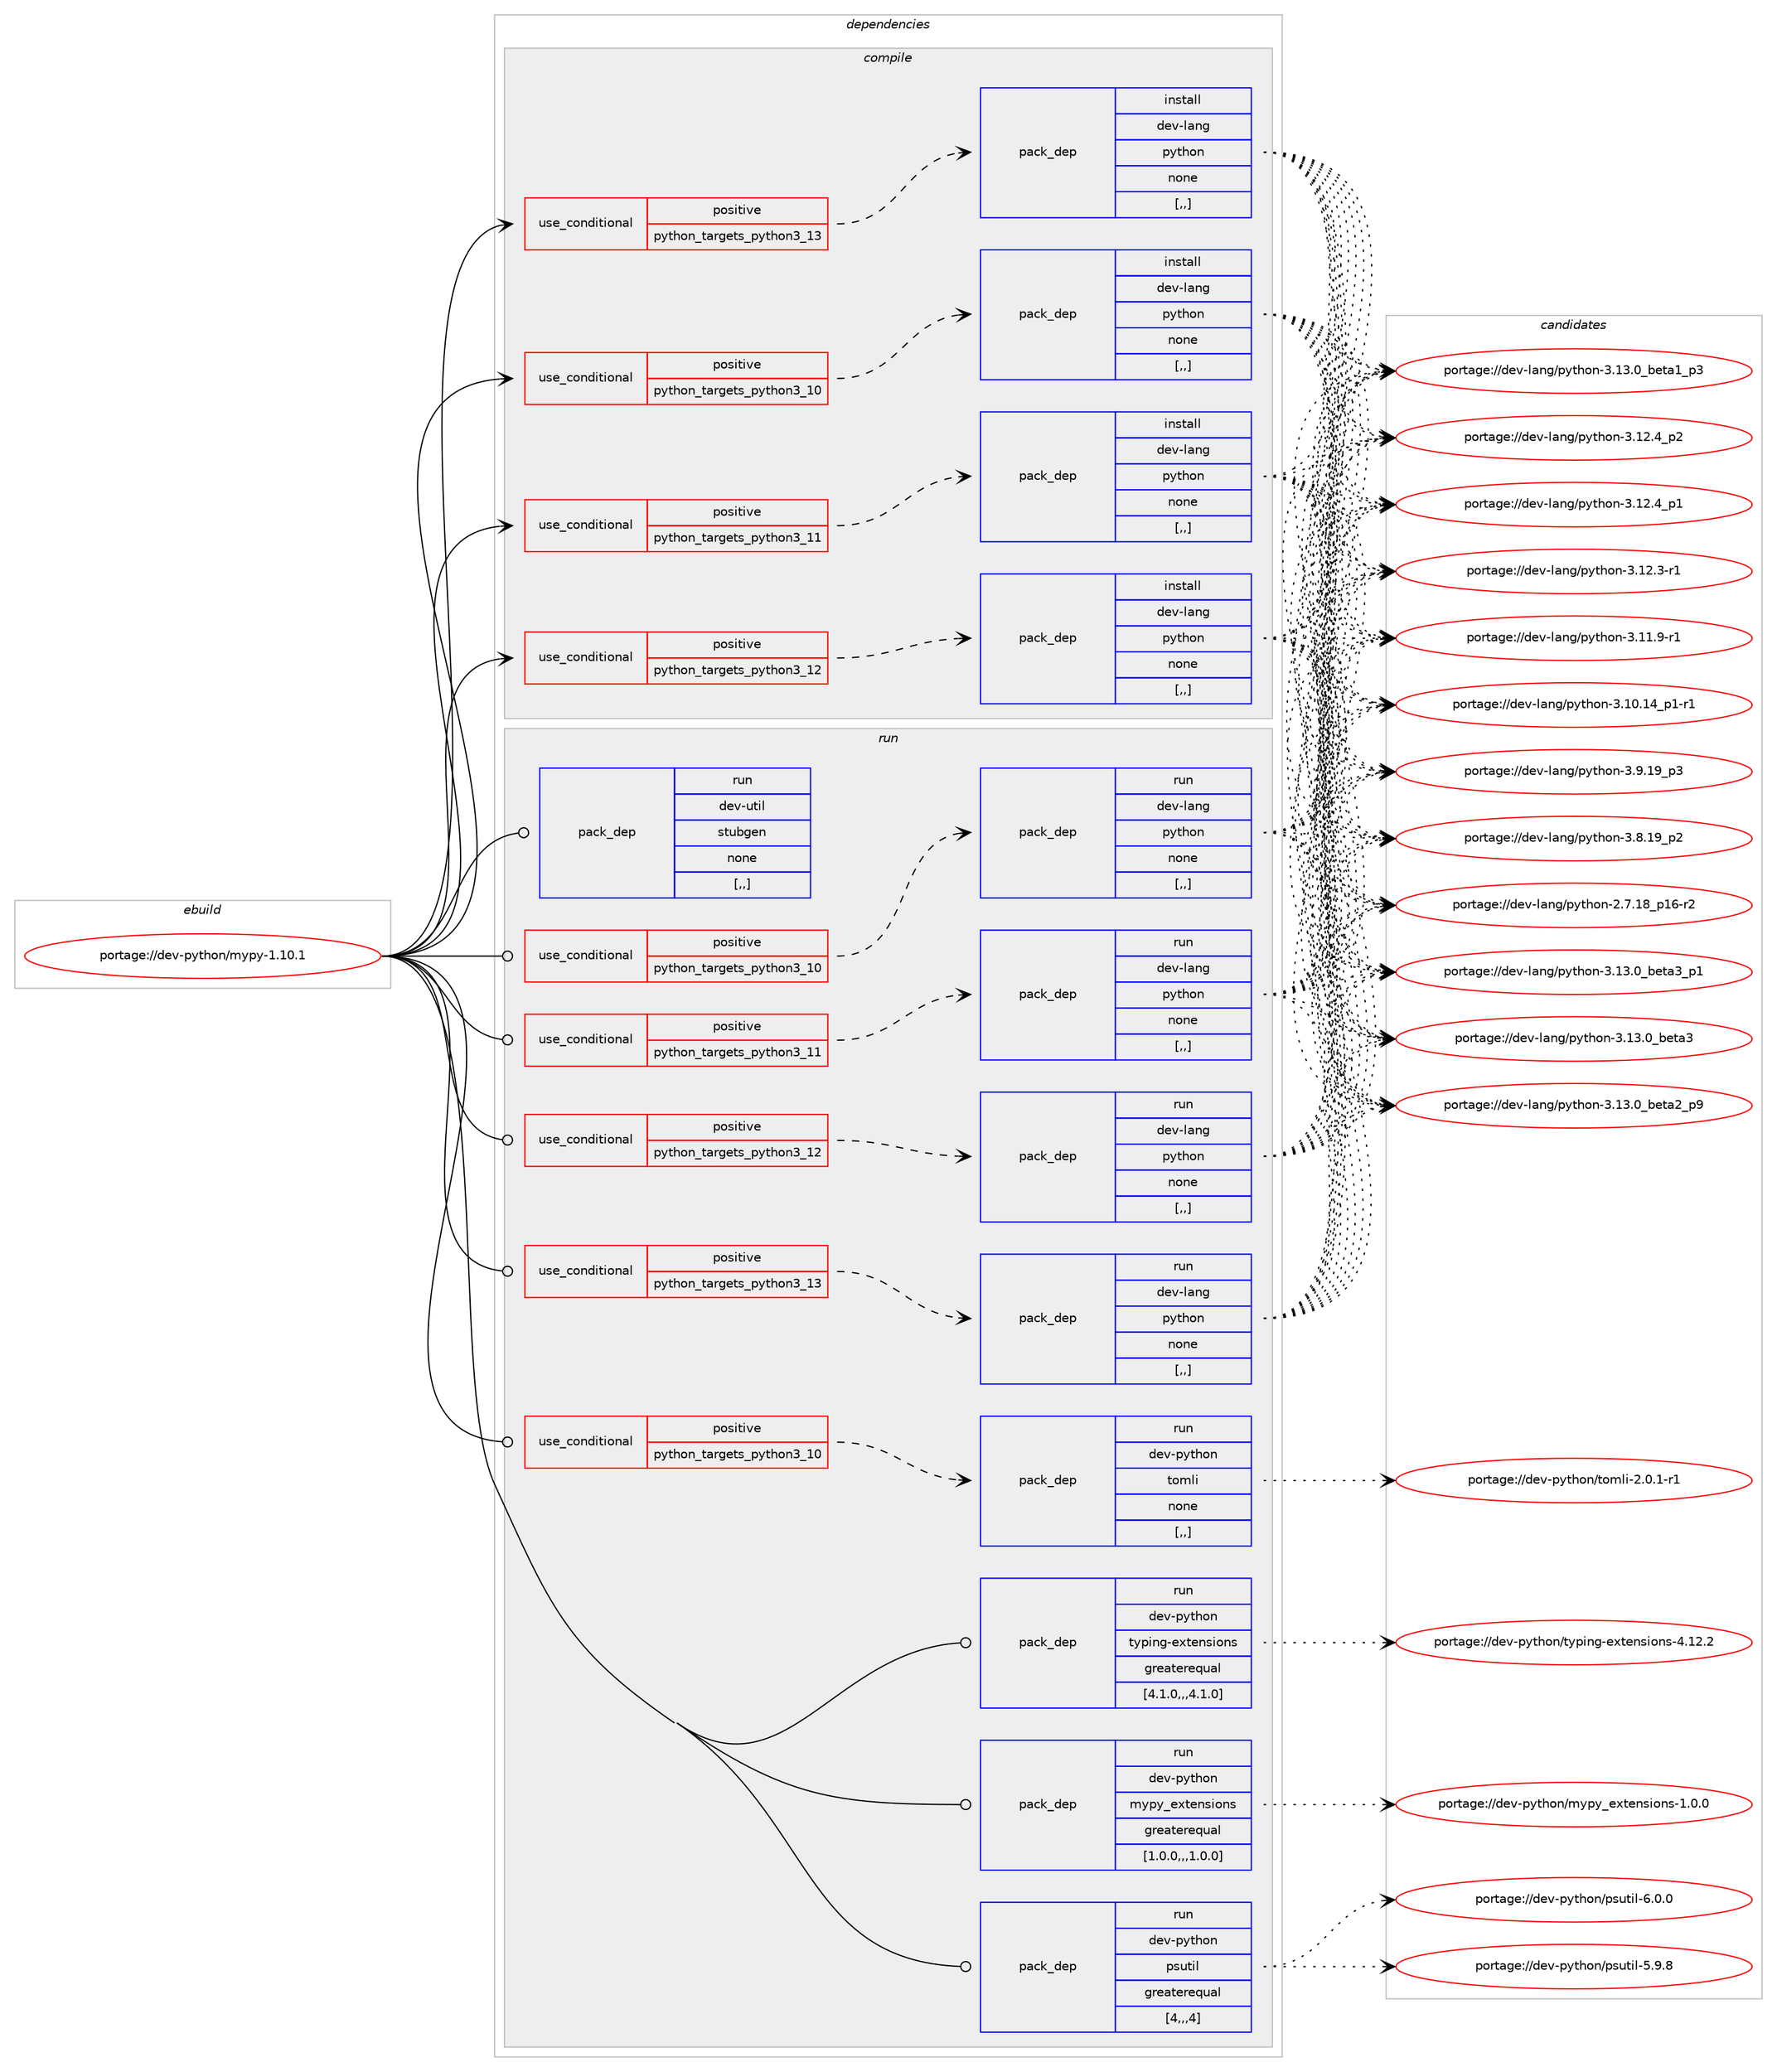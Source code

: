 digraph prolog {

# *************
# Graph options
# *************

newrank=true;
concentrate=true;
compound=true;
graph [rankdir=LR,fontname=Helvetica,fontsize=10,ranksep=1.5];#, ranksep=2.5, nodesep=0.2];
edge  [arrowhead=vee];
node  [fontname=Helvetica,fontsize=10];

# **********
# The ebuild
# **********

subgraph cluster_leftcol {
color=gray;
label=<<i>ebuild</i>>;
id [label="portage://dev-python/mypy-1.10.1", color=red, width=4, href="../dev-python/mypy-1.10.1.svg"];
}

# ****************
# The dependencies
# ****************

subgraph cluster_midcol {
color=gray;
label=<<i>dependencies</i>>;
subgraph cluster_compile {
fillcolor="#eeeeee";
style=filled;
label=<<i>compile</i>>;
subgraph cond34975 {
dependency151650 [label=<<TABLE BORDER="0" CELLBORDER="1" CELLSPACING="0" CELLPADDING="4"><TR><TD ROWSPAN="3" CELLPADDING="10">use_conditional</TD></TR><TR><TD>positive</TD></TR><TR><TD>python_targets_python3_10</TD></TR></TABLE>>, shape=none, color=red];
subgraph pack115426 {
dependency151651 [label=<<TABLE BORDER="0" CELLBORDER="1" CELLSPACING="0" CELLPADDING="4" WIDTH="220"><TR><TD ROWSPAN="6" CELLPADDING="30">pack_dep</TD></TR><TR><TD WIDTH="110">install</TD></TR><TR><TD>dev-lang</TD></TR><TR><TD>python</TD></TR><TR><TD>none</TD></TR><TR><TD>[,,]</TD></TR></TABLE>>, shape=none, color=blue];
}
dependency151650:e -> dependency151651:w [weight=20,style="dashed",arrowhead="vee"];
}
id:e -> dependency151650:w [weight=20,style="solid",arrowhead="vee"];
subgraph cond34976 {
dependency151652 [label=<<TABLE BORDER="0" CELLBORDER="1" CELLSPACING="0" CELLPADDING="4"><TR><TD ROWSPAN="3" CELLPADDING="10">use_conditional</TD></TR><TR><TD>positive</TD></TR><TR><TD>python_targets_python3_11</TD></TR></TABLE>>, shape=none, color=red];
subgraph pack115427 {
dependency151653 [label=<<TABLE BORDER="0" CELLBORDER="1" CELLSPACING="0" CELLPADDING="4" WIDTH="220"><TR><TD ROWSPAN="6" CELLPADDING="30">pack_dep</TD></TR><TR><TD WIDTH="110">install</TD></TR><TR><TD>dev-lang</TD></TR><TR><TD>python</TD></TR><TR><TD>none</TD></TR><TR><TD>[,,]</TD></TR></TABLE>>, shape=none, color=blue];
}
dependency151652:e -> dependency151653:w [weight=20,style="dashed",arrowhead="vee"];
}
id:e -> dependency151652:w [weight=20,style="solid",arrowhead="vee"];
subgraph cond34977 {
dependency151654 [label=<<TABLE BORDER="0" CELLBORDER="1" CELLSPACING="0" CELLPADDING="4"><TR><TD ROWSPAN="3" CELLPADDING="10">use_conditional</TD></TR><TR><TD>positive</TD></TR><TR><TD>python_targets_python3_12</TD></TR></TABLE>>, shape=none, color=red];
subgraph pack115428 {
dependency151655 [label=<<TABLE BORDER="0" CELLBORDER="1" CELLSPACING="0" CELLPADDING="4" WIDTH="220"><TR><TD ROWSPAN="6" CELLPADDING="30">pack_dep</TD></TR><TR><TD WIDTH="110">install</TD></TR><TR><TD>dev-lang</TD></TR><TR><TD>python</TD></TR><TR><TD>none</TD></TR><TR><TD>[,,]</TD></TR></TABLE>>, shape=none, color=blue];
}
dependency151654:e -> dependency151655:w [weight=20,style="dashed",arrowhead="vee"];
}
id:e -> dependency151654:w [weight=20,style="solid",arrowhead="vee"];
subgraph cond34978 {
dependency151656 [label=<<TABLE BORDER="0" CELLBORDER="1" CELLSPACING="0" CELLPADDING="4"><TR><TD ROWSPAN="3" CELLPADDING="10">use_conditional</TD></TR><TR><TD>positive</TD></TR><TR><TD>python_targets_python3_13</TD></TR></TABLE>>, shape=none, color=red];
subgraph pack115429 {
dependency151657 [label=<<TABLE BORDER="0" CELLBORDER="1" CELLSPACING="0" CELLPADDING="4" WIDTH="220"><TR><TD ROWSPAN="6" CELLPADDING="30">pack_dep</TD></TR><TR><TD WIDTH="110">install</TD></TR><TR><TD>dev-lang</TD></TR><TR><TD>python</TD></TR><TR><TD>none</TD></TR><TR><TD>[,,]</TD></TR></TABLE>>, shape=none, color=blue];
}
dependency151656:e -> dependency151657:w [weight=20,style="dashed",arrowhead="vee"];
}
id:e -> dependency151656:w [weight=20,style="solid",arrowhead="vee"];
}
subgraph cluster_compileandrun {
fillcolor="#eeeeee";
style=filled;
label=<<i>compile and run</i>>;
}
subgraph cluster_run {
fillcolor="#eeeeee";
style=filled;
label=<<i>run</i>>;
subgraph cond34979 {
dependency151658 [label=<<TABLE BORDER="0" CELLBORDER="1" CELLSPACING="0" CELLPADDING="4"><TR><TD ROWSPAN="3" CELLPADDING="10">use_conditional</TD></TR><TR><TD>positive</TD></TR><TR><TD>python_targets_python3_10</TD></TR></TABLE>>, shape=none, color=red];
subgraph pack115430 {
dependency151659 [label=<<TABLE BORDER="0" CELLBORDER="1" CELLSPACING="0" CELLPADDING="4" WIDTH="220"><TR><TD ROWSPAN="6" CELLPADDING="30">pack_dep</TD></TR><TR><TD WIDTH="110">run</TD></TR><TR><TD>dev-lang</TD></TR><TR><TD>python</TD></TR><TR><TD>none</TD></TR><TR><TD>[,,]</TD></TR></TABLE>>, shape=none, color=blue];
}
dependency151658:e -> dependency151659:w [weight=20,style="dashed",arrowhead="vee"];
}
id:e -> dependency151658:w [weight=20,style="solid",arrowhead="odot"];
subgraph cond34980 {
dependency151660 [label=<<TABLE BORDER="0" CELLBORDER="1" CELLSPACING="0" CELLPADDING="4"><TR><TD ROWSPAN="3" CELLPADDING="10">use_conditional</TD></TR><TR><TD>positive</TD></TR><TR><TD>python_targets_python3_10</TD></TR></TABLE>>, shape=none, color=red];
subgraph pack115431 {
dependency151661 [label=<<TABLE BORDER="0" CELLBORDER="1" CELLSPACING="0" CELLPADDING="4" WIDTH="220"><TR><TD ROWSPAN="6" CELLPADDING="30">pack_dep</TD></TR><TR><TD WIDTH="110">run</TD></TR><TR><TD>dev-python</TD></TR><TR><TD>tomli</TD></TR><TR><TD>none</TD></TR><TR><TD>[,,]</TD></TR></TABLE>>, shape=none, color=blue];
}
dependency151660:e -> dependency151661:w [weight=20,style="dashed",arrowhead="vee"];
}
id:e -> dependency151660:w [weight=20,style="solid",arrowhead="odot"];
subgraph cond34981 {
dependency151662 [label=<<TABLE BORDER="0" CELLBORDER="1" CELLSPACING="0" CELLPADDING="4"><TR><TD ROWSPAN="3" CELLPADDING="10">use_conditional</TD></TR><TR><TD>positive</TD></TR><TR><TD>python_targets_python3_11</TD></TR></TABLE>>, shape=none, color=red];
subgraph pack115432 {
dependency151663 [label=<<TABLE BORDER="0" CELLBORDER="1" CELLSPACING="0" CELLPADDING="4" WIDTH="220"><TR><TD ROWSPAN="6" CELLPADDING="30">pack_dep</TD></TR><TR><TD WIDTH="110">run</TD></TR><TR><TD>dev-lang</TD></TR><TR><TD>python</TD></TR><TR><TD>none</TD></TR><TR><TD>[,,]</TD></TR></TABLE>>, shape=none, color=blue];
}
dependency151662:e -> dependency151663:w [weight=20,style="dashed",arrowhead="vee"];
}
id:e -> dependency151662:w [weight=20,style="solid",arrowhead="odot"];
subgraph cond34982 {
dependency151664 [label=<<TABLE BORDER="0" CELLBORDER="1" CELLSPACING="0" CELLPADDING="4"><TR><TD ROWSPAN="3" CELLPADDING="10">use_conditional</TD></TR><TR><TD>positive</TD></TR><TR><TD>python_targets_python3_12</TD></TR></TABLE>>, shape=none, color=red];
subgraph pack115433 {
dependency151665 [label=<<TABLE BORDER="0" CELLBORDER="1" CELLSPACING="0" CELLPADDING="4" WIDTH="220"><TR><TD ROWSPAN="6" CELLPADDING="30">pack_dep</TD></TR><TR><TD WIDTH="110">run</TD></TR><TR><TD>dev-lang</TD></TR><TR><TD>python</TD></TR><TR><TD>none</TD></TR><TR><TD>[,,]</TD></TR></TABLE>>, shape=none, color=blue];
}
dependency151664:e -> dependency151665:w [weight=20,style="dashed",arrowhead="vee"];
}
id:e -> dependency151664:w [weight=20,style="solid",arrowhead="odot"];
subgraph cond34983 {
dependency151666 [label=<<TABLE BORDER="0" CELLBORDER="1" CELLSPACING="0" CELLPADDING="4"><TR><TD ROWSPAN="3" CELLPADDING="10">use_conditional</TD></TR><TR><TD>positive</TD></TR><TR><TD>python_targets_python3_13</TD></TR></TABLE>>, shape=none, color=red];
subgraph pack115434 {
dependency151667 [label=<<TABLE BORDER="0" CELLBORDER="1" CELLSPACING="0" CELLPADDING="4" WIDTH="220"><TR><TD ROWSPAN="6" CELLPADDING="30">pack_dep</TD></TR><TR><TD WIDTH="110">run</TD></TR><TR><TD>dev-lang</TD></TR><TR><TD>python</TD></TR><TR><TD>none</TD></TR><TR><TD>[,,]</TD></TR></TABLE>>, shape=none, color=blue];
}
dependency151666:e -> dependency151667:w [weight=20,style="dashed",arrowhead="vee"];
}
id:e -> dependency151666:w [weight=20,style="solid",arrowhead="odot"];
subgraph pack115435 {
dependency151668 [label=<<TABLE BORDER="0" CELLBORDER="1" CELLSPACING="0" CELLPADDING="4" WIDTH="220"><TR><TD ROWSPAN="6" CELLPADDING="30">pack_dep</TD></TR><TR><TD WIDTH="110">run</TD></TR><TR><TD>dev-python</TD></TR><TR><TD>mypy_extensions</TD></TR><TR><TD>greaterequal</TD></TR><TR><TD>[1.0.0,,,1.0.0]</TD></TR></TABLE>>, shape=none, color=blue];
}
id:e -> dependency151668:w [weight=20,style="solid",arrowhead="odot"];
subgraph pack115436 {
dependency151669 [label=<<TABLE BORDER="0" CELLBORDER="1" CELLSPACING="0" CELLPADDING="4" WIDTH="220"><TR><TD ROWSPAN="6" CELLPADDING="30">pack_dep</TD></TR><TR><TD WIDTH="110">run</TD></TR><TR><TD>dev-python</TD></TR><TR><TD>psutil</TD></TR><TR><TD>greaterequal</TD></TR><TR><TD>[4,,,4]</TD></TR></TABLE>>, shape=none, color=blue];
}
id:e -> dependency151669:w [weight=20,style="solid",arrowhead="odot"];
subgraph pack115437 {
dependency151670 [label=<<TABLE BORDER="0" CELLBORDER="1" CELLSPACING="0" CELLPADDING="4" WIDTH="220"><TR><TD ROWSPAN="6" CELLPADDING="30">pack_dep</TD></TR><TR><TD WIDTH="110">run</TD></TR><TR><TD>dev-python</TD></TR><TR><TD>typing-extensions</TD></TR><TR><TD>greaterequal</TD></TR><TR><TD>[4.1.0,,,4.1.0]</TD></TR></TABLE>>, shape=none, color=blue];
}
id:e -> dependency151670:w [weight=20,style="solid",arrowhead="odot"];
subgraph pack115438 {
dependency151671 [label=<<TABLE BORDER="0" CELLBORDER="1" CELLSPACING="0" CELLPADDING="4" WIDTH="220"><TR><TD ROWSPAN="6" CELLPADDING="30">pack_dep</TD></TR><TR><TD WIDTH="110">run</TD></TR><TR><TD>dev-util</TD></TR><TR><TD>stubgen</TD></TR><TR><TD>none</TD></TR><TR><TD>[,,]</TD></TR></TABLE>>, shape=none, color=blue];
}
id:e -> dependency151671:w [weight=20,style="solid",arrowhead="odot"];
}
}

# **************
# The candidates
# **************

subgraph cluster_choices {
rank=same;
color=gray;
label=<<i>candidates</i>>;

subgraph choice115426 {
color=black;
nodesep=1;
choice10010111845108971101034711212111610411111045514649514648959810111697519511249 [label="portage://dev-lang/python-3.13.0_beta3_p1", color=red, width=4,href="../dev-lang/python-3.13.0_beta3_p1.svg"];
choice1001011184510897110103471121211161041111104551464951464895981011169751 [label="portage://dev-lang/python-3.13.0_beta3", color=red, width=4,href="../dev-lang/python-3.13.0_beta3.svg"];
choice10010111845108971101034711212111610411111045514649514648959810111697509511257 [label="portage://dev-lang/python-3.13.0_beta2_p9", color=red, width=4,href="../dev-lang/python-3.13.0_beta2_p9.svg"];
choice10010111845108971101034711212111610411111045514649514648959810111697499511251 [label="portage://dev-lang/python-3.13.0_beta1_p3", color=red, width=4,href="../dev-lang/python-3.13.0_beta1_p3.svg"];
choice100101118451089711010347112121116104111110455146495046529511250 [label="portage://dev-lang/python-3.12.4_p2", color=red, width=4,href="../dev-lang/python-3.12.4_p2.svg"];
choice100101118451089711010347112121116104111110455146495046529511249 [label="portage://dev-lang/python-3.12.4_p1", color=red, width=4,href="../dev-lang/python-3.12.4_p1.svg"];
choice100101118451089711010347112121116104111110455146495046514511449 [label="portage://dev-lang/python-3.12.3-r1", color=red, width=4,href="../dev-lang/python-3.12.3-r1.svg"];
choice100101118451089711010347112121116104111110455146494946574511449 [label="portage://dev-lang/python-3.11.9-r1", color=red, width=4,href="../dev-lang/python-3.11.9-r1.svg"];
choice100101118451089711010347112121116104111110455146494846495295112494511449 [label="portage://dev-lang/python-3.10.14_p1-r1", color=red, width=4,href="../dev-lang/python-3.10.14_p1-r1.svg"];
choice100101118451089711010347112121116104111110455146574649579511251 [label="portage://dev-lang/python-3.9.19_p3", color=red, width=4,href="../dev-lang/python-3.9.19_p3.svg"];
choice100101118451089711010347112121116104111110455146564649579511250 [label="portage://dev-lang/python-3.8.19_p2", color=red, width=4,href="../dev-lang/python-3.8.19_p2.svg"];
choice100101118451089711010347112121116104111110455046554649569511249544511450 [label="portage://dev-lang/python-2.7.18_p16-r2", color=red, width=4,href="../dev-lang/python-2.7.18_p16-r2.svg"];
dependency151651:e -> choice10010111845108971101034711212111610411111045514649514648959810111697519511249:w [style=dotted,weight="100"];
dependency151651:e -> choice1001011184510897110103471121211161041111104551464951464895981011169751:w [style=dotted,weight="100"];
dependency151651:e -> choice10010111845108971101034711212111610411111045514649514648959810111697509511257:w [style=dotted,weight="100"];
dependency151651:e -> choice10010111845108971101034711212111610411111045514649514648959810111697499511251:w [style=dotted,weight="100"];
dependency151651:e -> choice100101118451089711010347112121116104111110455146495046529511250:w [style=dotted,weight="100"];
dependency151651:e -> choice100101118451089711010347112121116104111110455146495046529511249:w [style=dotted,weight="100"];
dependency151651:e -> choice100101118451089711010347112121116104111110455146495046514511449:w [style=dotted,weight="100"];
dependency151651:e -> choice100101118451089711010347112121116104111110455146494946574511449:w [style=dotted,weight="100"];
dependency151651:e -> choice100101118451089711010347112121116104111110455146494846495295112494511449:w [style=dotted,weight="100"];
dependency151651:e -> choice100101118451089711010347112121116104111110455146574649579511251:w [style=dotted,weight="100"];
dependency151651:e -> choice100101118451089711010347112121116104111110455146564649579511250:w [style=dotted,weight="100"];
dependency151651:e -> choice100101118451089711010347112121116104111110455046554649569511249544511450:w [style=dotted,weight="100"];
}
subgraph choice115427 {
color=black;
nodesep=1;
choice10010111845108971101034711212111610411111045514649514648959810111697519511249 [label="portage://dev-lang/python-3.13.0_beta3_p1", color=red, width=4,href="../dev-lang/python-3.13.0_beta3_p1.svg"];
choice1001011184510897110103471121211161041111104551464951464895981011169751 [label="portage://dev-lang/python-3.13.0_beta3", color=red, width=4,href="../dev-lang/python-3.13.0_beta3.svg"];
choice10010111845108971101034711212111610411111045514649514648959810111697509511257 [label="portage://dev-lang/python-3.13.0_beta2_p9", color=red, width=4,href="../dev-lang/python-3.13.0_beta2_p9.svg"];
choice10010111845108971101034711212111610411111045514649514648959810111697499511251 [label="portage://dev-lang/python-3.13.0_beta1_p3", color=red, width=4,href="../dev-lang/python-3.13.0_beta1_p3.svg"];
choice100101118451089711010347112121116104111110455146495046529511250 [label="portage://dev-lang/python-3.12.4_p2", color=red, width=4,href="../dev-lang/python-3.12.4_p2.svg"];
choice100101118451089711010347112121116104111110455146495046529511249 [label="portage://dev-lang/python-3.12.4_p1", color=red, width=4,href="../dev-lang/python-3.12.4_p1.svg"];
choice100101118451089711010347112121116104111110455146495046514511449 [label="portage://dev-lang/python-3.12.3-r1", color=red, width=4,href="../dev-lang/python-3.12.3-r1.svg"];
choice100101118451089711010347112121116104111110455146494946574511449 [label="portage://dev-lang/python-3.11.9-r1", color=red, width=4,href="../dev-lang/python-3.11.9-r1.svg"];
choice100101118451089711010347112121116104111110455146494846495295112494511449 [label="portage://dev-lang/python-3.10.14_p1-r1", color=red, width=4,href="../dev-lang/python-3.10.14_p1-r1.svg"];
choice100101118451089711010347112121116104111110455146574649579511251 [label="portage://dev-lang/python-3.9.19_p3", color=red, width=4,href="../dev-lang/python-3.9.19_p3.svg"];
choice100101118451089711010347112121116104111110455146564649579511250 [label="portage://dev-lang/python-3.8.19_p2", color=red, width=4,href="../dev-lang/python-3.8.19_p2.svg"];
choice100101118451089711010347112121116104111110455046554649569511249544511450 [label="portage://dev-lang/python-2.7.18_p16-r2", color=red, width=4,href="../dev-lang/python-2.7.18_p16-r2.svg"];
dependency151653:e -> choice10010111845108971101034711212111610411111045514649514648959810111697519511249:w [style=dotted,weight="100"];
dependency151653:e -> choice1001011184510897110103471121211161041111104551464951464895981011169751:w [style=dotted,weight="100"];
dependency151653:e -> choice10010111845108971101034711212111610411111045514649514648959810111697509511257:w [style=dotted,weight="100"];
dependency151653:e -> choice10010111845108971101034711212111610411111045514649514648959810111697499511251:w [style=dotted,weight="100"];
dependency151653:e -> choice100101118451089711010347112121116104111110455146495046529511250:w [style=dotted,weight="100"];
dependency151653:e -> choice100101118451089711010347112121116104111110455146495046529511249:w [style=dotted,weight="100"];
dependency151653:e -> choice100101118451089711010347112121116104111110455146495046514511449:w [style=dotted,weight="100"];
dependency151653:e -> choice100101118451089711010347112121116104111110455146494946574511449:w [style=dotted,weight="100"];
dependency151653:e -> choice100101118451089711010347112121116104111110455146494846495295112494511449:w [style=dotted,weight="100"];
dependency151653:e -> choice100101118451089711010347112121116104111110455146574649579511251:w [style=dotted,weight="100"];
dependency151653:e -> choice100101118451089711010347112121116104111110455146564649579511250:w [style=dotted,weight="100"];
dependency151653:e -> choice100101118451089711010347112121116104111110455046554649569511249544511450:w [style=dotted,weight="100"];
}
subgraph choice115428 {
color=black;
nodesep=1;
choice10010111845108971101034711212111610411111045514649514648959810111697519511249 [label="portage://dev-lang/python-3.13.0_beta3_p1", color=red, width=4,href="../dev-lang/python-3.13.0_beta3_p1.svg"];
choice1001011184510897110103471121211161041111104551464951464895981011169751 [label="portage://dev-lang/python-3.13.0_beta3", color=red, width=4,href="../dev-lang/python-3.13.0_beta3.svg"];
choice10010111845108971101034711212111610411111045514649514648959810111697509511257 [label="portage://dev-lang/python-3.13.0_beta2_p9", color=red, width=4,href="../dev-lang/python-3.13.0_beta2_p9.svg"];
choice10010111845108971101034711212111610411111045514649514648959810111697499511251 [label="portage://dev-lang/python-3.13.0_beta1_p3", color=red, width=4,href="../dev-lang/python-3.13.0_beta1_p3.svg"];
choice100101118451089711010347112121116104111110455146495046529511250 [label="portage://dev-lang/python-3.12.4_p2", color=red, width=4,href="../dev-lang/python-3.12.4_p2.svg"];
choice100101118451089711010347112121116104111110455146495046529511249 [label="portage://dev-lang/python-3.12.4_p1", color=red, width=4,href="../dev-lang/python-3.12.4_p1.svg"];
choice100101118451089711010347112121116104111110455146495046514511449 [label="portage://dev-lang/python-3.12.3-r1", color=red, width=4,href="../dev-lang/python-3.12.3-r1.svg"];
choice100101118451089711010347112121116104111110455146494946574511449 [label="portage://dev-lang/python-3.11.9-r1", color=red, width=4,href="../dev-lang/python-3.11.9-r1.svg"];
choice100101118451089711010347112121116104111110455146494846495295112494511449 [label="portage://dev-lang/python-3.10.14_p1-r1", color=red, width=4,href="../dev-lang/python-3.10.14_p1-r1.svg"];
choice100101118451089711010347112121116104111110455146574649579511251 [label="portage://dev-lang/python-3.9.19_p3", color=red, width=4,href="../dev-lang/python-3.9.19_p3.svg"];
choice100101118451089711010347112121116104111110455146564649579511250 [label="portage://dev-lang/python-3.8.19_p2", color=red, width=4,href="../dev-lang/python-3.8.19_p2.svg"];
choice100101118451089711010347112121116104111110455046554649569511249544511450 [label="portage://dev-lang/python-2.7.18_p16-r2", color=red, width=4,href="../dev-lang/python-2.7.18_p16-r2.svg"];
dependency151655:e -> choice10010111845108971101034711212111610411111045514649514648959810111697519511249:w [style=dotted,weight="100"];
dependency151655:e -> choice1001011184510897110103471121211161041111104551464951464895981011169751:w [style=dotted,weight="100"];
dependency151655:e -> choice10010111845108971101034711212111610411111045514649514648959810111697509511257:w [style=dotted,weight="100"];
dependency151655:e -> choice10010111845108971101034711212111610411111045514649514648959810111697499511251:w [style=dotted,weight="100"];
dependency151655:e -> choice100101118451089711010347112121116104111110455146495046529511250:w [style=dotted,weight="100"];
dependency151655:e -> choice100101118451089711010347112121116104111110455146495046529511249:w [style=dotted,weight="100"];
dependency151655:e -> choice100101118451089711010347112121116104111110455146495046514511449:w [style=dotted,weight="100"];
dependency151655:e -> choice100101118451089711010347112121116104111110455146494946574511449:w [style=dotted,weight="100"];
dependency151655:e -> choice100101118451089711010347112121116104111110455146494846495295112494511449:w [style=dotted,weight="100"];
dependency151655:e -> choice100101118451089711010347112121116104111110455146574649579511251:w [style=dotted,weight="100"];
dependency151655:e -> choice100101118451089711010347112121116104111110455146564649579511250:w [style=dotted,weight="100"];
dependency151655:e -> choice100101118451089711010347112121116104111110455046554649569511249544511450:w [style=dotted,weight="100"];
}
subgraph choice115429 {
color=black;
nodesep=1;
choice10010111845108971101034711212111610411111045514649514648959810111697519511249 [label="portage://dev-lang/python-3.13.0_beta3_p1", color=red, width=4,href="../dev-lang/python-3.13.0_beta3_p1.svg"];
choice1001011184510897110103471121211161041111104551464951464895981011169751 [label="portage://dev-lang/python-3.13.0_beta3", color=red, width=4,href="../dev-lang/python-3.13.0_beta3.svg"];
choice10010111845108971101034711212111610411111045514649514648959810111697509511257 [label="portage://dev-lang/python-3.13.0_beta2_p9", color=red, width=4,href="../dev-lang/python-3.13.0_beta2_p9.svg"];
choice10010111845108971101034711212111610411111045514649514648959810111697499511251 [label="portage://dev-lang/python-3.13.0_beta1_p3", color=red, width=4,href="../dev-lang/python-3.13.0_beta1_p3.svg"];
choice100101118451089711010347112121116104111110455146495046529511250 [label="portage://dev-lang/python-3.12.4_p2", color=red, width=4,href="../dev-lang/python-3.12.4_p2.svg"];
choice100101118451089711010347112121116104111110455146495046529511249 [label="portage://dev-lang/python-3.12.4_p1", color=red, width=4,href="../dev-lang/python-3.12.4_p1.svg"];
choice100101118451089711010347112121116104111110455146495046514511449 [label="portage://dev-lang/python-3.12.3-r1", color=red, width=4,href="../dev-lang/python-3.12.3-r1.svg"];
choice100101118451089711010347112121116104111110455146494946574511449 [label="portage://dev-lang/python-3.11.9-r1", color=red, width=4,href="../dev-lang/python-3.11.9-r1.svg"];
choice100101118451089711010347112121116104111110455146494846495295112494511449 [label="portage://dev-lang/python-3.10.14_p1-r1", color=red, width=4,href="../dev-lang/python-3.10.14_p1-r1.svg"];
choice100101118451089711010347112121116104111110455146574649579511251 [label="portage://dev-lang/python-3.9.19_p3", color=red, width=4,href="../dev-lang/python-3.9.19_p3.svg"];
choice100101118451089711010347112121116104111110455146564649579511250 [label="portage://dev-lang/python-3.8.19_p2", color=red, width=4,href="../dev-lang/python-3.8.19_p2.svg"];
choice100101118451089711010347112121116104111110455046554649569511249544511450 [label="portage://dev-lang/python-2.7.18_p16-r2", color=red, width=4,href="../dev-lang/python-2.7.18_p16-r2.svg"];
dependency151657:e -> choice10010111845108971101034711212111610411111045514649514648959810111697519511249:w [style=dotted,weight="100"];
dependency151657:e -> choice1001011184510897110103471121211161041111104551464951464895981011169751:w [style=dotted,weight="100"];
dependency151657:e -> choice10010111845108971101034711212111610411111045514649514648959810111697509511257:w [style=dotted,weight="100"];
dependency151657:e -> choice10010111845108971101034711212111610411111045514649514648959810111697499511251:w [style=dotted,weight="100"];
dependency151657:e -> choice100101118451089711010347112121116104111110455146495046529511250:w [style=dotted,weight="100"];
dependency151657:e -> choice100101118451089711010347112121116104111110455146495046529511249:w [style=dotted,weight="100"];
dependency151657:e -> choice100101118451089711010347112121116104111110455146495046514511449:w [style=dotted,weight="100"];
dependency151657:e -> choice100101118451089711010347112121116104111110455146494946574511449:w [style=dotted,weight="100"];
dependency151657:e -> choice100101118451089711010347112121116104111110455146494846495295112494511449:w [style=dotted,weight="100"];
dependency151657:e -> choice100101118451089711010347112121116104111110455146574649579511251:w [style=dotted,weight="100"];
dependency151657:e -> choice100101118451089711010347112121116104111110455146564649579511250:w [style=dotted,weight="100"];
dependency151657:e -> choice100101118451089711010347112121116104111110455046554649569511249544511450:w [style=dotted,weight="100"];
}
subgraph choice115430 {
color=black;
nodesep=1;
choice10010111845108971101034711212111610411111045514649514648959810111697519511249 [label="portage://dev-lang/python-3.13.0_beta3_p1", color=red, width=4,href="../dev-lang/python-3.13.0_beta3_p1.svg"];
choice1001011184510897110103471121211161041111104551464951464895981011169751 [label="portage://dev-lang/python-3.13.0_beta3", color=red, width=4,href="../dev-lang/python-3.13.0_beta3.svg"];
choice10010111845108971101034711212111610411111045514649514648959810111697509511257 [label="portage://dev-lang/python-3.13.0_beta2_p9", color=red, width=4,href="../dev-lang/python-3.13.0_beta2_p9.svg"];
choice10010111845108971101034711212111610411111045514649514648959810111697499511251 [label="portage://dev-lang/python-3.13.0_beta1_p3", color=red, width=4,href="../dev-lang/python-3.13.0_beta1_p3.svg"];
choice100101118451089711010347112121116104111110455146495046529511250 [label="portage://dev-lang/python-3.12.4_p2", color=red, width=4,href="../dev-lang/python-3.12.4_p2.svg"];
choice100101118451089711010347112121116104111110455146495046529511249 [label="portage://dev-lang/python-3.12.4_p1", color=red, width=4,href="../dev-lang/python-3.12.4_p1.svg"];
choice100101118451089711010347112121116104111110455146495046514511449 [label="portage://dev-lang/python-3.12.3-r1", color=red, width=4,href="../dev-lang/python-3.12.3-r1.svg"];
choice100101118451089711010347112121116104111110455146494946574511449 [label="portage://dev-lang/python-3.11.9-r1", color=red, width=4,href="../dev-lang/python-3.11.9-r1.svg"];
choice100101118451089711010347112121116104111110455146494846495295112494511449 [label="portage://dev-lang/python-3.10.14_p1-r1", color=red, width=4,href="../dev-lang/python-3.10.14_p1-r1.svg"];
choice100101118451089711010347112121116104111110455146574649579511251 [label="portage://dev-lang/python-3.9.19_p3", color=red, width=4,href="../dev-lang/python-3.9.19_p3.svg"];
choice100101118451089711010347112121116104111110455146564649579511250 [label="portage://dev-lang/python-3.8.19_p2", color=red, width=4,href="../dev-lang/python-3.8.19_p2.svg"];
choice100101118451089711010347112121116104111110455046554649569511249544511450 [label="portage://dev-lang/python-2.7.18_p16-r2", color=red, width=4,href="../dev-lang/python-2.7.18_p16-r2.svg"];
dependency151659:e -> choice10010111845108971101034711212111610411111045514649514648959810111697519511249:w [style=dotted,weight="100"];
dependency151659:e -> choice1001011184510897110103471121211161041111104551464951464895981011169751:w [style=dotted,weight="100"];
dependency151659:e -> choice10010111845108971101034711212111610411111045514649514648959810111697509511257:w [style=dotted,weight="100"];
dependency151659:e -> choice10010111845108971101034711212111610411111045514649514648959810111697499511251:w [style=dotted,weight="100"];
dependency151659:e -> choice100101118451089711010347112121116104111110455146495046529511250:w [style=dotted,weight="100"];
dependency151659:e -> choice100101118451089711010347112121116104111110455146495046529511249:w [style=dotted,weight="100"];
dependency151659:e -> choice100101118451089711010347112121116104111110455146495046514511449:w [style=dotted,weight="100"];
dependency151659:e -> choice100101118451089711010347112121116104111110455146494946574511449:w [style=dotted,weight="100"];
dependency151659:e -> choice100101118451089711010347112121116104111110455146494846495295112494511449:w [style=dotted,weight="100"];
dependency151659:e -> choice100101118451089711010347112121116104111110455146574649579511251:w [style=dotted,weight="100"];
dependency151659:e -> choice100101118451089711010347112121116104111110455146564649579511250:w [style=dotted,weight="100"];
dependency151659:e -> choice100101118451089711010347112121116104111110455046554649569511249544511450:w [style=dotted,weight="100"];
}
subgraph choice115431 {
color=black;
nodesep=1;
choice10010111845112121116104111110471161111091081054550464846494511449 [label="portage://dev-python/tomli-2.0.1-r1", color=red, width=4,href="../dev-python/tomli-2.0.1-r1.svg"];
dependency151661:e -> choice10010111845112121116104111110471161111091081054550464846494511449:w [style=dotted,weight="100"];
}
subgraph choice115432 {
color=black;
nodesep=1;
choice10010111845108971101034711212111610411111045514649514648959810111697519511249 [label="portage://dev-lang/python-3.13.0_beta3_p1", color=red, width=4,href="../dev-lang/python-3.13.0_beta3_p1.svg"];
choice1001011184510897110103471121211161041111104551464951464895981011169751 [label="portage://dev-lang/python-3.13.0_beta3", color=red, width=4,href="../dev-lang/python-3.13.0_beta3.svg"];
choice10010111845108971101034711212111610411111045514649514648959810111697509511257 [label="portage://dev-lang/python-3.13.0_beta2_p9", color=red, width=4,href="../dev-lang/python-3.13.0_beta2_p9.svg"];
choice10010111845108971101034711212111610411111045514649514648959810111697499511251 [label="portage://dev-lang/python-3.13.0_beta1_p3", color=red, width=4,href="../dev-lang/python-3.13.0_beta1_p3.svg"];
choice100101118451089711010347112121116104111110455146495046529511250 [label="portage://dev-lang/python-3.12.4_p2", color=red, width=4,href="../dev-lang/python-3.12.4_p2.svg"];
choice100101118451089711010347112121116104111110455146495046529511249 [label="portage://dev-lang/python-3.12.4_p1", color=red, width=4,href="../dev-lang/python-3.12.4_p1.svg"];
choice100101118451089711010347112121116104111110455146495046514511449 [label="portage://dev-lang/python-3.12.3-r1", color=red, width=4,href="../dev-lang/python-3.12.3-r1.svg"];
choice100101118451089711010347112121116104111110455146494946574511449 [label="portage://dev-lang/python-3.11.9-r1", color=red, width=4,href="../dev-lang/python-3.11.9-r1.svg"];
choice100101118451089711010347112121116104111110455146494846495295112494511449 [label="portage://dev-lang/python-3.10.14_p1-r1", color=red, width=4,href="../dev-lang/python-3.10.14_p1-r1.svg"];
choice100101118451089711010347112121116104111110455146574649579511251 [label="portage://dev-lang/python-3.9.19_p3", color=red, width=4,href="../dev-lang/python-3.9.19_p3.svg"];
choice100101118451089711010347112121116104111110455146564649579511250 [label="portage://dev-lang/python-3.8.19_p2", color=red, width=4,href="../dev-lang/python-3.8.19_p2.svg"];
choice100101118451089711010347112121116104111110455046554649569511249544511450 [label="portage://dev-lang/python-2.7.18_p16-r2", color=red, width=4,href="../dev-lang/python-2.7.18_p16-r2.svg"];
dependency151663:e -> choice10010111845108971101034711212111610411111045514649514648959810111697519511249:w [style=dotted,weight="100"];
dependency151663:e -> choice1001011184510897110103471121211161041111104551464951464895981011169751:w [style=dotted,weight="100"];
dependency151663:e -> choice10010111845108971101034711212111610411111045514649514648959810111697509511257:w [style=dotted,weight="100"];
dependency151663:e -> choice10010111845108971101034711212111610411111045514649514648959810111697499511251:w [style=dotted,weight="100"];
dependency151663:e -> choice100101118451089711010347112121116104111110455146495046529511250:w [style=dotted,weight="100"];
dependency151663:e -> choice100101118451089711010347112121116104111110455146495046529511249:w [style=dotted,weight="100"];
dependency151663:e -> choice100101118451089711010347112121116104111110455146495046514511449:w [style=dotted,weight="100"];
dependency151663:e -> choice100101118451089711010347112121116104111110455146494946574511449:w [style=dotted,weight="100"];
dependency151663:e -> choice100101118451089711010347112121116104111110455146494846495295112494511449:w [style=dotted,weight="100"];
dependency151663:e -> choice100101118451089711010347112121116104111110455146574649579511251:w [style=dotted,weight="100"];
dependency151663:e -> choice100101118451089711010347112121116104111110455146564649579511250:w [style=dotted,weight="100"];
dependency151663:e -> choice100101118451089711010347112121116104111110455046554649569511249544511450:w [style=dotted,weight="100"];
}
subgraph choice115433 {
color=black;
nodesep=1;
choice10010111845108971101034711212111610411111045514649514648959810111697519511249 [label="portage://dev-lang/python-3.13.0_beta3_p1", color=red, width=4,href="../dev-lang/python-3.13.0_beta3_p1.svg"];
choice1001011184510897110103471121211161041111104551464951464895981011169751 [label="portage://dev-lang/python-3.13.0_beta3", color=red, width=4,href="../dev-lang/python-3.13.0_beta3.svg"];
choice10010111845108971101034711212111610411111045514649514648959810111697509511257 [label="portage://dev-lang/python-3.13.0_beta2_p9", color=red, width=4,href="../dev-lang/python-3.13.0_beta2_p9.svg"];
choice10010111845108971101034711212111610411111045514649514648959810111697499511251 [label="portage://dev-lang/python-3.13.0_beta1_p3", color=red, width=4,href="../dev-lang/python-3.13.0_beta1_p3.svg"];
choice100101118451089711010347112121116104111110455146495046529511250 [label="portage://dev-lang/python-3.12.4_p2", color=red, width=4,href="../dev-lang/python-3.12.4_p2.svg"];
choice100101118451089711010347112121116104111110455146495046529511249 [label="portage://dev-lang/python-3.12.4_p1", color=red, width=4,href="../dev-lang/python-3.12.4_p1.svg"];
choice100101118451089711010347112121116104111110455146495046514511449 [label="portage://dev-lang/python-3.12.3-r1", color=red, width=4,href="../dev-lang/python-3.12.3-r1.svg"];
choice100101118451089711010347112121116104111110455146494946574511449 [label="portage://dev-lang/python-3.11.9-r1", color=red, width=4,href="../dev-lang/python-3.11.9-r1.svg"];
choice100101118451089711010347112121116104111110455146494846495295112494511449 [label="portage://dev-lang/python-3.10.14_p1-r1", color=red, width=4,href="../dev-lang/python-3.10.14_p1-r1.svg"];
choice100101118451089711010347112121116104111110455146574649579511251 [label="portage://dev-lang/python-3.9.19_p3", color=red, width=4,href="../dev-lang/python-3.9.19_p3.svg"];
choice100101118451089711010347112121116104111110455146564649579511250 [label="portage://dev-lang/python-3.8.19_p2", color=red, width=4,href="../dev-lang/python-3.8.19_p2.svg"];
choice100101118451089711010347112121116104111110455046554649569511249544511450 [label="portage://dev-lang/python-2.7.18_p16-r2", color=red, width=4,href="../dev-lang/python-2.7.18_p16-r2.svg"];
dependency151665:e -> choice10010111845108971101034711212111610411111045514649514648959810111697519511249:w [style=dotted,weight="100"];
dependency151665:e -> choice1001011184510897110103471121211161041111104551464951464895981011169751:w [style=dotted,weight="100"];
dependency151665:e -> choice10010111845108971101034711212111610411111045514649514648959810111697509511257:w [style=dotted,weight="100"];
dependency151665:e -> choice10010111845108971101034711212111610411111045514649514648959810111697499511251:w [style=dotted,weight="100"];
dependency151665:e -> choice100101118451089711010347112121116104111110455146495046529511250:w [style=dotted,weight="100"];
dependency151665:e -> choice100101118451089711010347112121116104111110455146495046529511249:w [style=dotted,weight="100"];
dependency151665:e -> choice100101118451089711010347112121116104111110455146495046514511449:w [style=dotted,weight="100"];
dependency151665:e -> choice100101118451089711010347112121116104111110455146494946574511449:w [style=dotted,weight="100"];
dependency151665:e -> choice100101118451089711010347112121116104111110455146494846495295112494511449:w [style=dotted,weight="100"];
dependency151665:e -> choice100101118451089711010347112121116104111110455146574649579511251:w [style=dotted,weight="100"];
dependency151665:e -> choice100101118451089711010347112121116104111110455146564649579511250:w [style=dotted,weight="100"];
dependency151665:e -> choice100101118451089711010347112121116104111110455046554649569511249544511450:w [style=dotted,weight="100"];
}
subgraph choice115434 {
color=black;
nodesep=1;
choice10010111845108971101034711212111610411111045514649514648959810111697519511249 [label="portage://dev-lang/python-3.13.0_beta3_p1", color=red, width=4,href="../dev-lang/python-3.13.0_beta3_p1.svg"];
choice1001011184510897110103471121211161041111104551464951464895981011169751 [label="portage://dev-lang/python-3.13.0_beta3", color=red, width=4,href="../dev-lang/python-3.13.0_beta3.svg"];
choice10010111845108971101034711212111610411111045514649514648959810111697509511257 [label="portage://dev-lang/python-3.13.0_beta2_p9", color=red, width=4,href="../dev-lang/python-3.13.0_beta2_p9.svg"];
choice10010111845108971101034711212111610411111045514649514648959810111697499511251 [label="portage://dev-lang/python-3.13.0_beta1_p3", color=red, width=4,href="../dev-lang/python-3.13.0_beta1_p3.svg"];
choice100101118451089711010347112121116104111110455146495046529511250 [label="portage://dev-lang/python-3.12.4_p2", color=red, width=4,href="../dev-lang/python-3.12.4_p2.svg"];
choice100101118451089711010347112121116104111110455146495046529511249 [label="portage://dev-lang/python-3.12.4_p1", color=red, width=4,href="../dev-lang/python-3.12.4_p1.svg"];
choice100101118451089711010347112121116104111110455146495046514511449 [label="portage://dev-lang/python-3.12.3-r1", color=red, width=4,href="../dev-lang/python-3.12.3-r1.svg"];
choice100101118451089711010347112121116104111110455146494946574511449 [label="portage://dev-lang/python-3.11.9-r1", color=red, width=4,href="../dev-lang/python-3.11.9-r1.svg"];
choice100101118451089711010347112121116104111110455146494846495295112494511449 [label="portage://dev-lang/python-3.10.14_p1-r1", color=red, width=4,href="../dev-lang/python-3.10.14_p1-r1.svg"];
choice100101118451089711010347112121116104111110455146574649579511251 [label="portage://dev-lang/python-3.9.19_p3", color=red, width=4,href="../dev-lang/python-3.9.19_p3.svg"];
choice100101118451089711010347112121116104111110455146564649579511250 [label="portage://dev-lang/python-3.8.19_p2", color=red, width=4,href="../dev-lang/python-3.8.19_p2.svg"];
choice100101118451089711010347112121116104111110455046554649569511249544511450 [label="portage://dev-lang/python-2.7.18_p16-r2", color=red, width=4,href="../dev-lang/python-2.7.18_p16-r2.svg"];
dependency151667:e -> choice10010111845108971101034711212111610411111045514649514648959810111697519511249:w [style=dotted,weight="100"];
dependency151667:e -> choice1001011184510897110103471121211161041111104551464951464895981011169751:w [style=dotted,weight="100"];
dependency151667:e -> choice10010111845108971101034711212111610411111045514649514648959810111697509511257:w [style=dotted,weight="100"];
dependency151667:e -> choice10010111845108971101034711212111610411111045514649514648959810111697499511251:w [style=dotted,weight="100"];
dependency151667:e -> choice100101118451089711010347112121116104111110455146495046529511250:w [style=dotted,weight="100"];
dependency151667:e -> choice100101118451089711010347112121116104111110455146495046529511249:w [style=dotted,weight="100"];
dependency151667:e -> choice100101118451089711010347112121116104111110455146495046514511449:w [style=dotted,weight="100"];
dependency151667:e -> choice100101118451089711010347112121116104111110455146494946574511449:w [style=dotted,weight="100"];
dependency151667:e -> choice100101118451089711010347112121116104111110455146494846495295112494511449:w [style=dotted,weight="100"];
dependency151667:e -> choice100101118451089711010347112121116104111110455146574649579511251:w [style=dotted,weight="100"];
dependency151667:e -> choice100101118451089711010347112121116104111110455146564649579511250:w [style=dotted,weight="100"];
dependency151667:e -> choice100101118451089711010347112121116104111110455046554649569511249544511450:w [style=dotted,weight="100"];
}
subgraph choice115435 {
color=black;
nodesep=1;
choice100101118451121211161041111104710912111212195101120116101110115105111110115454946484648 [label="portage://dev-python/mypy_extensions-1.0.0", color=red, width=4,href="../dev-python/mypy_extensions-1.0.0.svg"];
dependency151668:e -> choice100101118451121211161041111104710912111212195101120116101110115105111110115454946484648:w [style=dotted,weight="100"];
}
subgraph choice115436 {
color=black;
nodesep=1;
choice1001011184511212111610411111047112115117116105108455446484648 [label="portage://dev-python/psutil-6.0.0", color=red, width=4,href="../dev-python/psutil-6.0.0.svg"];
choice1001011184511212111610411111047112115117116105108455346574656 [label="portage://dev-python/psutil-5.9.8", color=red, width=4,href="../dev-python/psutil-5.9.8.svg"];
dependency151669:e -> choice1001011184511212111610411111047112115117116105108455446484648:w [style=dotted,weight="100"];
dependency151669:e -> choice1001011184511212111610411111047112115117116105108455346574656:w [style=dotted,weight="100"];
}
subgraph choice115437 {
color=black;
nodesep=1;
choice10010111845112121116104111110471161211121051101034510112011610111011510511111011545524649504650 [label="portage://dev-python/typing-extensions-4.12.2", color=red, width=4,href="../dev-python/typing-extensions-4.12.2.svg"];
dependency151670:e -> choice10010111845112121116104111110471161211121051101034510112011610111011510511111011545524649504650:w [style=dotted,weight="100"];
}
subgraph choice115438 {
color=black;
nodesep=1;
}
}

}
